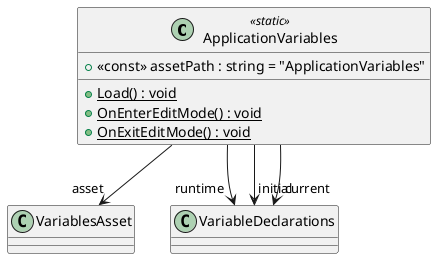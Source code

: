 @startuml
class ApplicationVariables <<static>> {
    + <<const>> assetPath : string = "ApplicationVariables"
    + {static} Load() : void
    + {static} OnEnterEditMode() : void
    + {static} OnExitEditMode() : void
}
ApplicationVariables --> "asset" VariablesAsset
ApplicationVariables --> "runtime" VariableDeclarations
ApplicationVariables --> "initial" VariableDeclarations
ApplicationVariables --> "current" VariableDeclarations
@enduml
